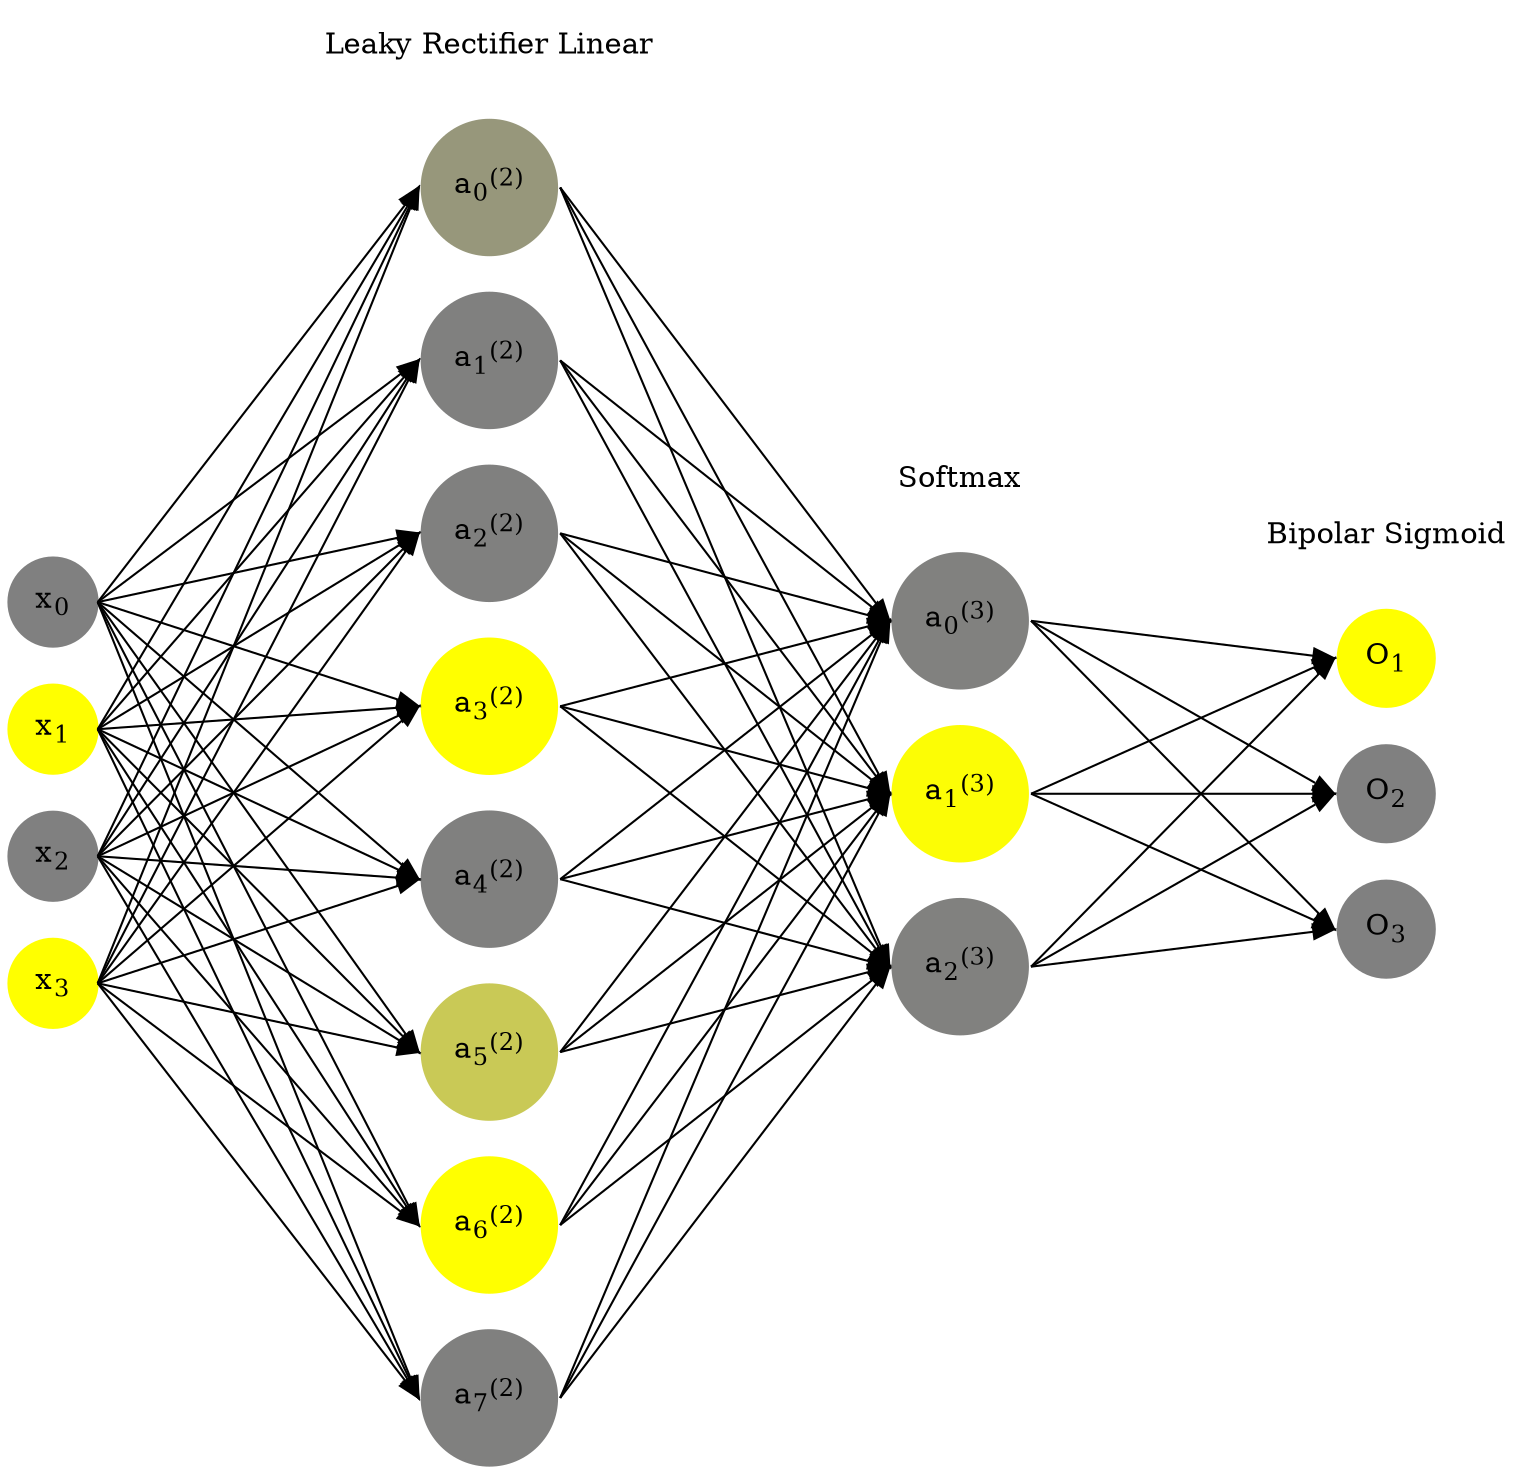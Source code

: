 digraph G {
	rankdir = LR;
	splines=false;
	edge[style=invis];
	ranksep= 1.4;
	{
	node [shape=circle, color="0.1667, 0.0, 0.5", style=filled, fillcolor="0.1667, 0.0, 0.5"];
	x0 [label=<x<sub>0</sub>>];
	}
	{
	node [shape=circle, color="0.1667, 1.0, 1.0", style=filled, fillcolor="0.1667, 1.0, 1.0"];
	x1 [label=<x<sub>1</sub>>];
	}
	{
	node [shape=circle, color="0.1667, 0.0, 0.5", style=filled, fillcolor="0.1667, 0.0, 0.5"];
	x2 [label=<x<sub>2</sub>>];
	}
	{
	node [shape=circle, color="0.1667, 1.0, 1.0", style=filled, fillcolor="0.1667, 1.0, 1.0"];
	x3 [label=<x<sub>3</sub>>];
	}
	{
	node [shape=circle, color="0.1667, 0.182151, 0.591075", style=filled, fillcolor="0.1667, 0.182151, 0.591075"];
	a02 [label=<a<sub>0</sub><sup>(2)</sup>>];
	}
	{
	node [shape=circle, color="0.1667, 0.001056, 0.500528", style=filled, fillcolor="0.1667, 0.001056, 0.500528"];
	a12 [label=<a<sub>1</sub><sup>(2)</sup>>];
	}
	{
	node [shape=circle, color="0.1667, 0.000476, 0.500238", style=filled, fillcolor="0.1667, 0.000476, 0.500238"];
	a22 [label=<a<sub>2</sub><sup>(2)</sup>>];
	}
	{
	node [shape=circle, color="0.1667, 0.997089, 0.998544", style=filled, fillcolor="0.1667, 0.997089, 0.998544"];
	a32 [label=<a<sub>3</sub><sup>(2)</sup>>];
	}
	{
	node [shape=circle, color="0.1667, 0.001306, 0.500653", style=filled, fillcolor="0.1667, 0.001306, 0.500653"];
	a42 [label=<a<sub>4</sub><sup>(2)</sup>>];
	}
	{
	node [shape=circle, color="0.1667, 0.571688, 0.785844", style=filled, fillcolor="0.1667, 0.571688, 0.785844"];
	a52 [label=<a<sub>5</sub><sup>(2)</sup>>];
	}
	{
	node [shape=circle, color="0.1667, 1.350791, 1.175395", style=filled, fillcolor="0.1667, 1.350791, 1.175395"];
	a62 [label=<a<sub>6</sub><sup>(2)</sup>>];
	}
	{
	node [shape=circle, color="0.1667, 0.002199, 0.501100", style=filled, fillcolor="0.1667, 0.002199, 0.501100"];
	a72 [label=<a<sub>7</sub><sup>(2)</sup>>];
	}
	{
	node [shape=circle, color="0.1667, 0.010825, 0.505413", style=filled, fillcolor="0.1667, 0.010825, 0.505413"];
	a03 [label=<a<sub>0</sub><sup>(3)</sup>>];
	}
	{
	node [shape=circle, color="0.1667, 0.976731, 0.988365", style=filled, fillcolor="0.1667, 0.976731, 0.988365"];
	a13 [label=<a<sub>1</sub><sup>(3)</sup>>];
	}
	{
	node [shape=circle, color="0.1667, 0.012444, 0.506222", style=filled, fillcolor="0.1667, 0.012444, 0.506222"];
	a23 [label=<a<sub>2</sub><sup>(3)</sup>>];
	}
	{
	node [shape=circle, color="0.1667, 1.0, 1.0", style=filled, fillcolor="0.1667, 1.0, 1.0"];
	O1 [label=<O<sub>1</sub>>];
	}
	{
	node [shape=circle, color="0.1667, 0.0, 0.5", style=filled, fillcolor="0.1667, 0.0, 0.5"];
	O2 [label=<O<sub>2</sub>>];
	}
	{
	node [shape=circle, color="0.1667, 0.0, 0.5", style=filled, fillcolor="0.1667, 0.0, 0.5"];
	O3 [label=<O<sub>3</sub>>];
	}
	{
	rank=same;
	x0->x1->x2->x3;
	}
	{
	rank=same;
	a02->a12->a22->a32->a42->a52->a62->a72;
	}
	{
	rank=same;
	a03->a13->a23;
	}
	{
	rank=same;
	O1->O2->O3;
	}
	l1 [shape=plaintext,label="Leaky Rectifier Linear"];
	l1->a02;
	{rank=same; l1;a02};
	l2 [shape=plaintext,label="Softmax"];
	l2->a03;
	{rank=same; l2;a03};
	l3 [shape=plaintext,label="Bipolar Sigmoid"];
	l3->O1;
	{rank=same; l3;O1};
edge[style=solid, tailport=e, headport=w];
	{x0;x1;x2;x3} -> {a02;a12;a22;a32;a42;a52;a62;a72};
	{a02;a12;a22;a32;a42;a52;a62;a72} -> {a03;a13;a23};
	{a03;a13;a23} -> {O1,O2,O3};
}